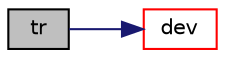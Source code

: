 digraph "tr"
{
  bgcolor="transparent";
  edge [fontname="Helvetica",fontsize="10",labelfontname="Helvetica",labelfontsize="10"];
  node [fontname="Helvetica",fontsize="10",shape=record];
  rankdir="LR";
  Node89619 [label="tr",height=0.2,width=0.4,color="black", fillcolor="grey75", style="filled", fontcolor="black"];
  Node89619 -> Node89620 [color="midnightblue",fontsize="10",style="solid",fontname="Helvetica"];
  Node89620 [label="dev",height=0.2,width=0.4,color="red",URL="$a21851.html#a042ede1d98e91923a7cc5e14e9f86854"];
}

